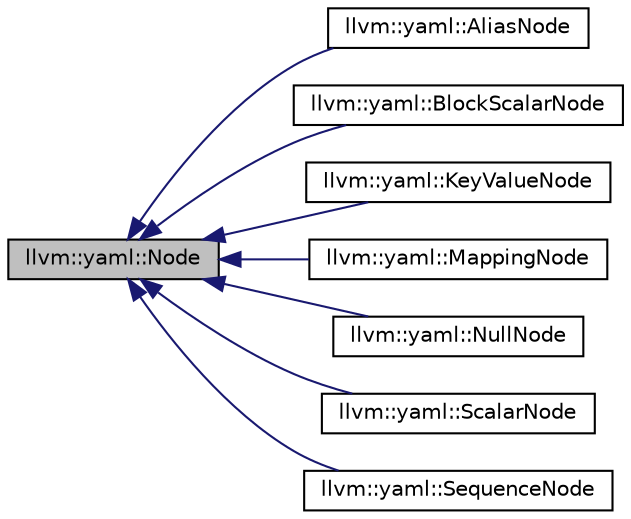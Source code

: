 digraph "llvm::yaml::Node"
{
 // LATEX_PDF_SIZE
  bgcolor="transparent";
  edge [fontname="Helvetica",fontsize="10",labelfontname="Helvetica",labelfontsize="10"];
  node [fontname="Helvetica",fontsize="10",shape="box"];
  rankdir="LR";
  Node1 [label="llvm::yaml::Node",height=0.2,width=0.4,color="black", fillcolor="grey75", style="filled", fontcolor="black",tooltip="Abstract base class for all Nodes."];
  Node1 -> Node2 [dir="back",color="midnightblue",fontsize="10",style="solid",fontname="Helvetica"];
  Node2 [label="llvm::yaml::AliasNode",height=0.2,width=0.4,color="black",URL="$classllvm_1_1yaml_1_1AliasNode.html",tooltip="Represents an alias to a Node with an anchor."];
  Node1 -> Node3 [dir="back",color="midnightblue",fontsize="10",style="solid",fontname="Helvetica"];
  Node3 [label="llvm::yaml::BlockScalarNode",height=0.2,width=0.4,color="black",URL="$classllvm_1_1yaml_1_1BlockScalarNode.html",tooltip="A block scalar node is an opaque datum that can be presented as a series of zero or more Unicode scal..."];
  Node1 -> Node4 [dir="back",color="midnightblue",fontsize="10",style="solid",fontname="Helvetica"];
  Node4 [label="llvm::yaml::KeyValueNode",height=0.2,width=0.4,color="black",URL="$classllvm_1_1yaml_1_1KeyValueNode.html",tooltip="A key and value pair."];
  Node1 -> Node5 [dir="back",color="midnightblue",fontsize="10",style="solid",fontname="Helvetica"];
  Node5 [label="llvm::yaml::MappingNode",height=0.2,width=0.4,color="black",URL="$classllvm_1_1yaml_1_1MappingNode.html",tooltip="Represents a YAML map created from either a block map for a flow map."];
  Node1 -> Node6 [dir="back",color="midnightblue",fontsize="10",style="solid",fontname="Helvetica"];
  Node6 [label="llvm::yaml::NullNode",height=0.2,width=0.4,color="black",URL="$classllvm_1_1yaml_1_1NullNode.html",tooltip="A null value."];
  Node1 -> Node7 [dir="back",color="midnightblue",fontsize="10",style="solid",fontname="Helvetica"];
  Node7 [label="llvm::yaml::ScalarNode",height=0.2,width=0.4,color="black",URL="$classllvm_1_1yaml_1_1ScalarNode.html",tooltip="A scalar node is an opaque datum that can be presented as a series of zero or more Unicode scalar val..."];
  Node1 -> Node8 [dir="back",color="midnightblue",fontsize="10",style="solid",fontname="Helvetica"];
  Node8 [label="llvm::yaml::SequenceNode",height=0.2,width=0.4,color="black",URL="$classllvm_1_1yaml_1_1SequenceNode.html",tooltip="Represents a YAML sequence created from either a block sequence for a flow sequence."];
}
